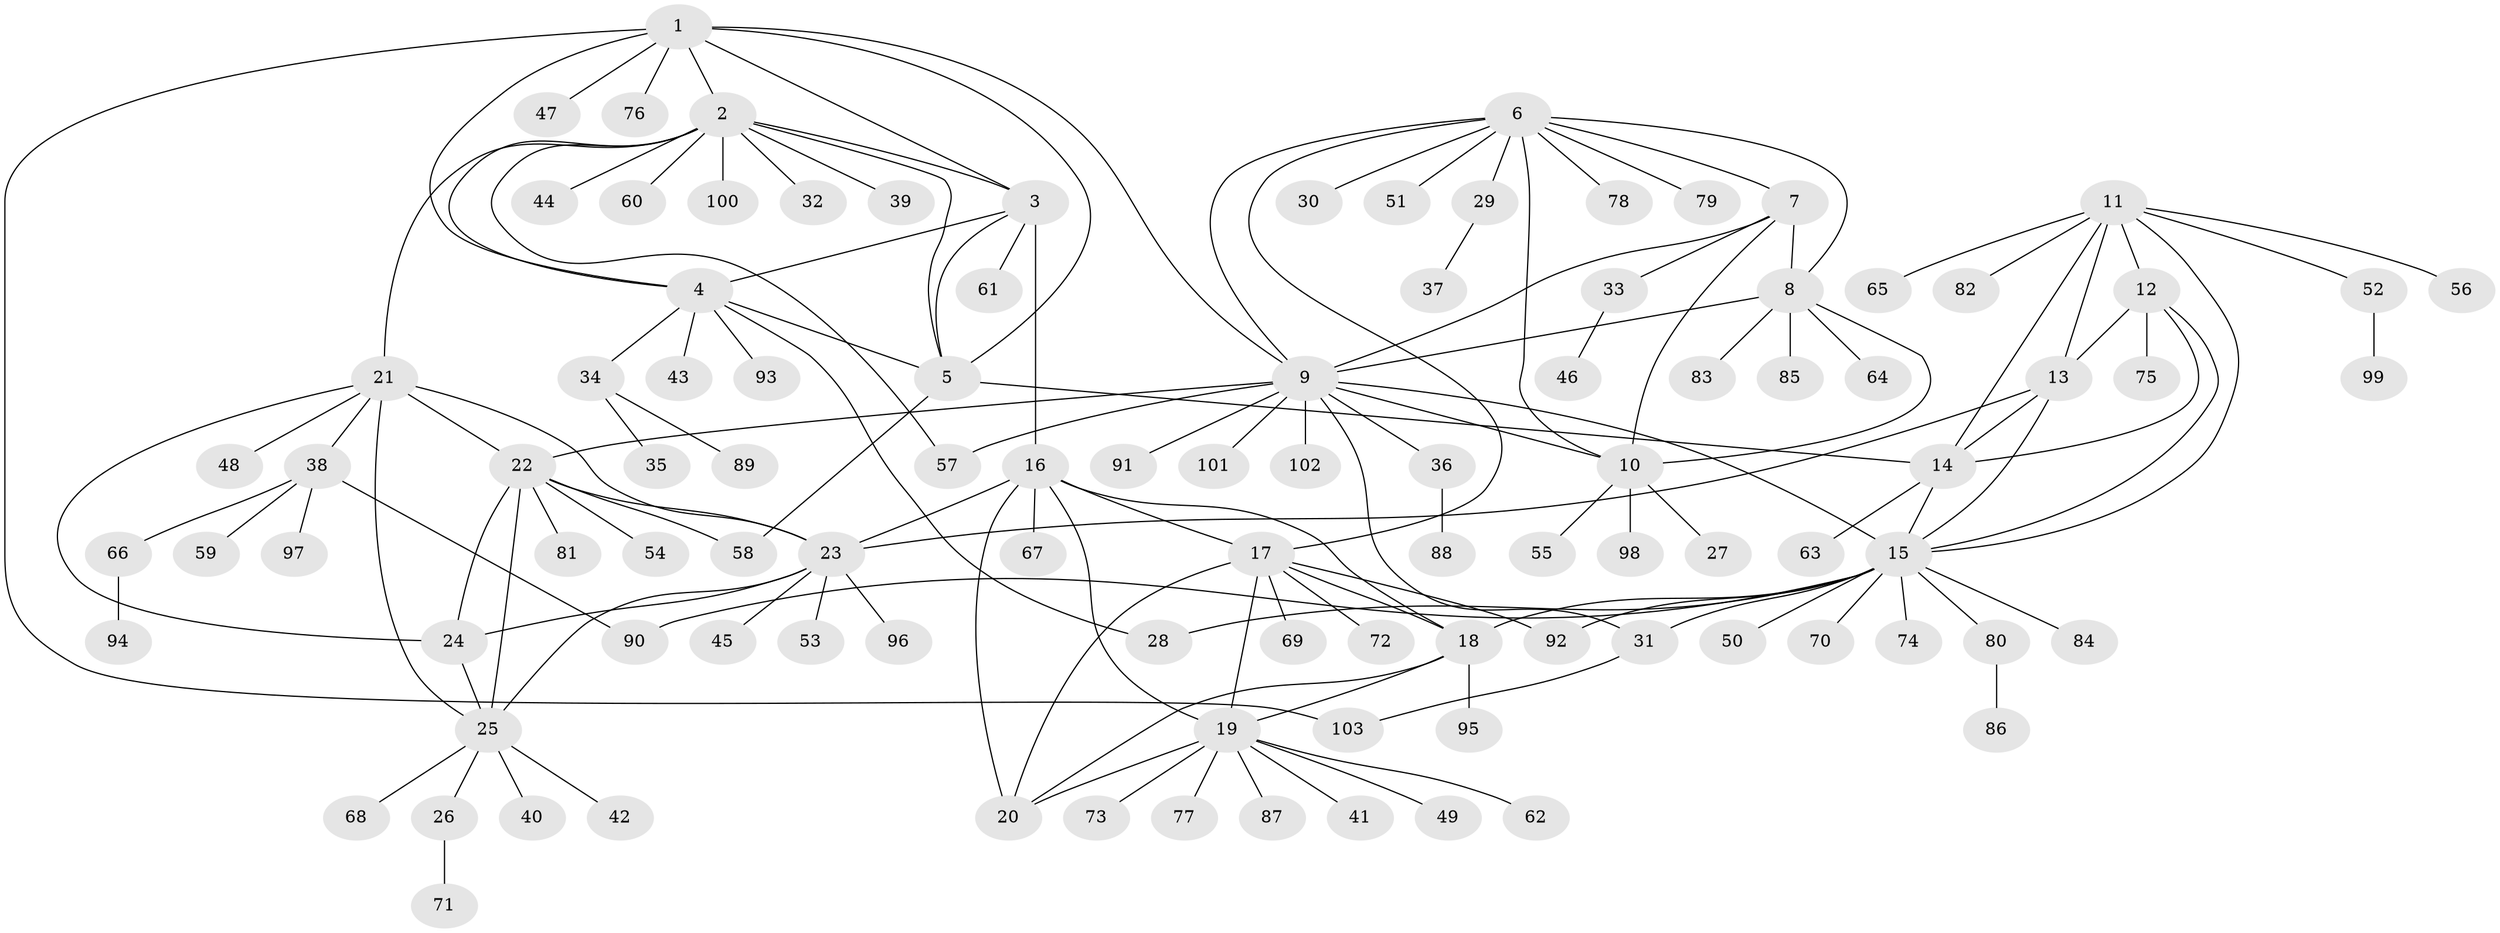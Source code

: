 // Generated by graph-tools (version 1.1) at 2025/11/02/27/25 16:11:32]
// undirected, 103 vertices, 145 edges
graph export_dot {
graph [start="1"]
  node [color=gray90,style=filled];
  1;
  2;
  3;
  4;
  5;
  6;
  7;
  8;
  9;
  10;
  11;
  12;
  13;
  14;
  15;
  16;
  17;
  18;
  19;
  20;
  21;
  22;
  23;
  24;
  25;
  26;
  27;
  28;
  29;
  30;
  31;
  32;
  33;
  34;
  35;
  36;
  37;
  38;
  39;
  40;
  41;
  42;
  43;
  44;
  45;
  46;
  47;
  48;
  49;
  50;
  51;
  52;
  53;
  54;
  55;
  56;
  57;
  58;
  59;
  60;
  61;
  62;
  63;
  64;
  65;
  66;
  67;
  68;
  69;
  70;
  71;
  72;
  73;
  74;
  75;
  76;
  77;
  78;
  79;
  80;
  81;
  82;
  83;
  84;
  85;
  86;
  87;
  88;
  89;
  90;
  91;
  92;
  93;
  94;
  95;
  96;
  97;
  98;
  99;
  100;
  101;
  102;
  103;
  1 -- 2;
  1 -- 3;
  1 -- 4;
  1 -- 5;
  1 -- 9;
  1 -- 47;
  1 -- 76;
  1 -- 103;
  2 -- 3;
  2 -- 4;
  2 -- 5;
  2 -- 21;
  2 -- 32;
  2 -- 39;
  2 -- 44;
  2 -- 57;
  2 -- 60;
  2 -- 100;
  3 -- 4;
  3 -- 5;
  3 -- 16;
  3 -- 61;
  4 -- 5;
  4 -- 28;
  4 -- 34;
  4 -- 43;
  4 -- 93;
  5 -- 14;
  5 -- 58;
  6 -- 7;
  6 -- 8;
  6 -- 9;
  6 -- 10;
  6 -- 17;
  6 -- 29;
  6 -- 30;
  6 -- 51;
  6 -- 78;
  6 -- 79;
  7 -- 8;
  7 -- 9;
  7 -- 10;
  7 -- 33;
  8 -- 9;
  8 -- 10;
  8 -- 64;
  8 -- 83;
  8 -- 85;
  9 -- 10;
  9 -- 15;
  9 -- 22;
  9 -- 31;
  9 -- 36;
  9 -- 57;
  9 -- 91;
  9 -- 101;
  9 -- 102;
  10 -- 27;
  10 -- 55;
  10 -- 98;
  11 -- 12;
  11 -- 13;
  11 -- 14;
  11 -- 15;
  11 -- 52;
  11 -- 56;
  11 -- 65;
  11 -- 82;
  12 -- 13;
  12 -- 14;
  12 -- 15;
  12 -- 75;
  13 -- 14;
  13 -- 15;
  13 -- 23;
  14 -- 15;
  14 -- 63;
  15 -- 18;
  15 -- 28;
  15 -- 31;
  15 -- 50;
  15 -- 70;
  15 -- 74;
  15 -- 80;
  15 -- 84;
  15 -- 90;
  15 -- 92;
  16 -- 17;
  16 -- 18;
  16 -- 19;
  16 -- 20;
  16 -- 23;
  16 -- 67;
  17 -- 18;
  17 -- 19;
  17 -- 20;
  17 -- 69;
  17 -- 72;
  17 -- 92;
  18 -- 19;
  18 -- 20;
  18 -- 95;
  19 -- 20;
  19 -- 41;
  19 -- 49;
  19 -- 62;
  19 -- 73;
  19 -- 77;
  19 -- 87;
  21 -- 22;
  21 -- 23;
  21 -- 24;
  21 -- 25;
  21 -- 38;
  21 -- 48;
  22 -- 23;
  22 -- 24;
  22 -- 25;
  22 -- 54;
  22 -- 58;
  22 -- 81;
  23 -- 24;
  23 -- 25;
  23 -- 45;
  23 -- 53;
  23 -- 96;
  24 -- 25;
  25 -- 26;
  25 -- 40;
  25 -- 42;
  25 -- 68;
  26 -- 71;
  29 -- 37;
  31 -- 103;
  33 -- 46;
  34 -- 35;
  34 -- 89;
  36 -- 88;
  38 -- 59;
  38 -- 66;
  38 -- 90;
  38 -- 97;
  52 -- 99;
  66 -- 94;
  80 -- 86;
}
